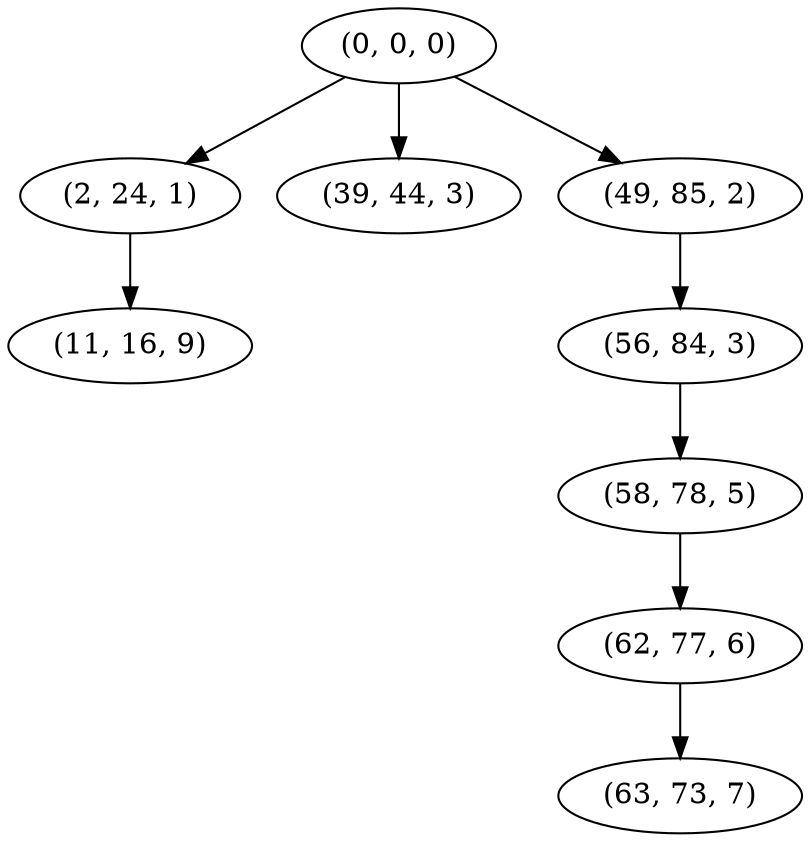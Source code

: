 digraph tree {
    "(0, 0, 0)";
    "(2, 24, 1)";
    "(11, 16, 9)";
    "(39, 44, 3)";
    "(49, 85, 2)";
    "(56, 84, 3)";
    "(58, 78, 5)";
    "(62, 77, 6)";
    "(63, 73, 7)";
    "(0, 0, 0)" -> "(2, 24, 1)";
    "(0, 0, 0)" -> "(39, 44, 3)";
    "(0, 0, 0)" -> "(49, 85, 2)";
    "(2, 24, 1)" -> "(11, 16, 9)";
    "(49, 85, 2)" -> "(56, 84, 3)";
    "(56, 84, 3)" -> "(58, 78, 5)";
    "(58, 78, 5)" -> "(62, 77, 6)";
    "(62, 77, 6)" -> "(63, 73, 7)";
}
